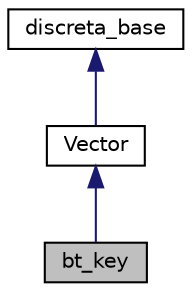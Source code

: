 digraph "bt_key"
{
  edge [fontname="Helvetica",fontsize="10",labelfontname="Helvetica",labelfontsize="10"];
  node [fontname="Helvetica",fontsize="10",shape=record];
  Node0 [label="bt_key",height=0.2,width=0.4,color="black", fillcolor="grey75", style="filled", fontcolor="black"];
  Node1 -> Node0 [dir="back",color="midnightblue",fontsize="10",style="solid",fontname="Helvetica"];
  Node1 [label="Vector",height=0.2,width=0.4,color="black", fillcolor="white", style="filled",URL="$d5/db2/class_vector.html"];
  Node2 -> Node1 [dir="back",color="midnightblue",fontsize="10",style="solid",fontname="Helvetica"];
  Node2 [label="discreta_base",height=0.2,width=0.4,color="black", fillcolor="white", style="filled",URL="$d7/d71/classdiscreta__base.html"];
}

